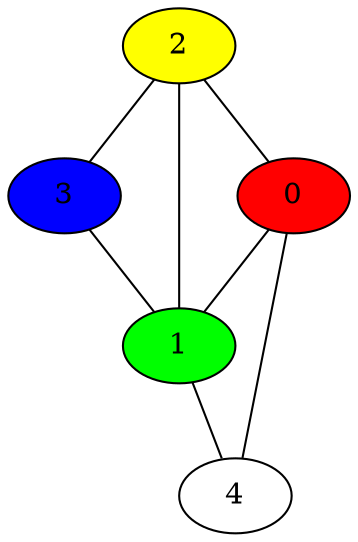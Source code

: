 graph G { 
	2 -- 3;
	2 -- 1;
	2 -- 0;
	3 -- 1;
	0 -- 1;
	0 -- 4;
	1 -- 4;
	1 [style=filled, fillcolor=green]
	0 [style=filled, fillcolor=red]
	2 [style=filled, fillcolor=yellow]
	3 [style=filled, fillcolor=blue]
}